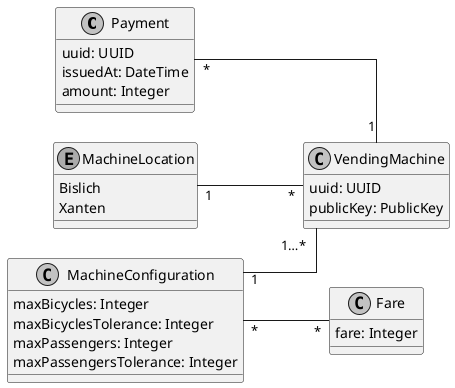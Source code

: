 @startuml
skinparam linetype ortho
left to right direction
skinparam nodesep 30
'title: FerryTix Class Diagram
skinparam monochrome true

class Payment {
    'issuedBy: Union<null, VendingMachine>
    uuid: UUID
    issuedAt: DateTime
    amount: Integer
    'details: PaymentDetails
    'method: PaymentMethod
}

Payment "*" -- "1" VendingMachine

' TicketSale "1" -- "1" Payment

class MachineConfiguration {
    'forMachine: VendingMachine
    maxBicycles: Integer
    maxBicyclesTolerance: Integer
    maxPassengers: Integer
    maxPassengersTolerance: Integer
    'fares: [Fare]
}

MachineConfiguration "1" -- "1…*" VendingMachine
MachineConfiguration "*" -- "*" Fare

class Fare {
    ' ticketClass: TicketClass
    fare: Integer
}

enum MachineLocation {
    Bislich
    Xanten
}

class VendingMachine {
    uuid: UUID
    publicKey: PublicKey
    'location: MachineLocation
}

MachineLocation "1" -- "*" VendingMachine

' class MachineStatus {
'     vending: Boolean
'     waiting: [WaitingPassenger]
' }

'WaitingPassenger <- MachineStatus

' class WaitingPassenger {
'     ticketClass: TicketClass
'     waitingSince: DateTime
' }
'
' WaitingPassenger --> TicketClass

@enduml